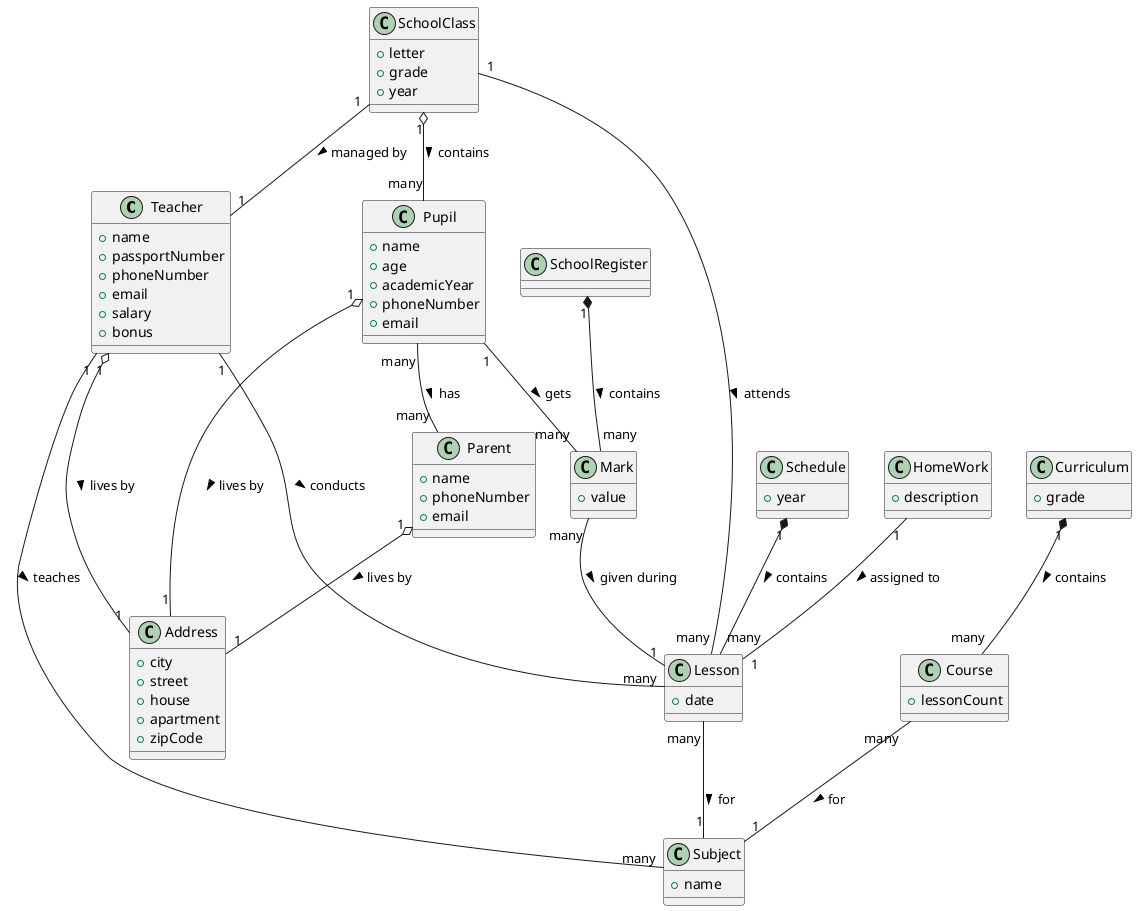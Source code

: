 @startuml

class Teacher {
    + name
    + passportNumber
    + phoneNumber
    + email
    + salary
    + bonus
}

class Subject {
    + name
}

class Pupil {
    + name
    + age
    + academicYear
    + phoneNumber
    + email
}

class Address {
    + city
    + street
    + house
    + apartment
    + zipCode
}

class Parent {
    + name
    + phoneNumber
    + email
}

class SchoolClass {
    + letter
    + grade
    + year
}

class Schedule {
    + year
}

class Lesson {
    + date
}


class Curriculum {
    + grade
}

class Course {
    + lessonCount
}

class SchoolRegister {

}

class Mark {
    + value
}

class HomeWork {
    + description
}


Pupil "1" o-- "1" Address : lives by >
Parent "1" o-- "1" Address : lives by >
Pupil "many" -- "many" Parent: has >
Teacher "1" o-- "1" Address : lives by >
Teacher "1" -- "many" Subject : teaches >
SchoolClass "1" -- "1" Teacher: managed by >
SchoolClass "1" o-- "many" Pupil: contains >
Schedule "1" *-- "many" Lesson: contains >
Teacher "1" -- "many" Lesson: conducts >
SchoolClass "1" -- "many" Lesson: attends >
Curriculum "1" *-- "many" Course: contains >
Course "many" -- "1" Subject: for >
SchoolRegister "1" *-- "many" Mark: contains >
Mark "many" -- "1" Lesson: given during >
Pupil "1" -- "many" Mark: gets >
Lesson "many" -- "1" Subject: for >
HomeWork "1" -- "1" Lesson: assigned to >

@enduml
